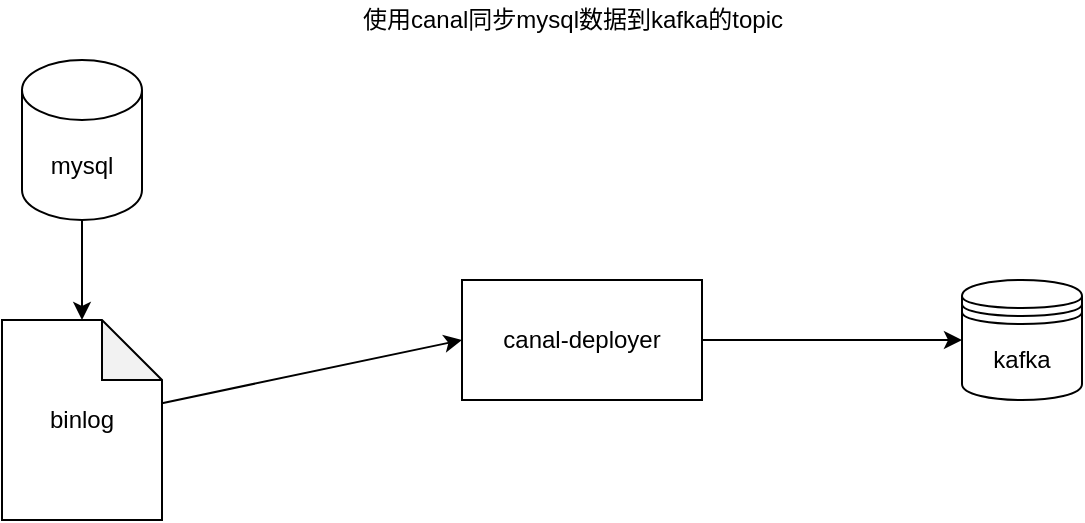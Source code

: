 <mxfile>
    <diagram id="uCGASAALNa3g-wUJUN2T" name="Page-1">
        <mxGraphModel dx="2074" dy="1086" grid="1" gridSize="10" guides="1" tooltips="1" connect="1" arrows="1" fold="1" page="1" pageScale="1" pageWidth="850" pageHeight="1100" math="0" shadow="0">
            <root>
                <mxCell id="0"/>
                <mxCell id="1" parent="0"/>
                <mxCell id="6" style="edgeStyle=none;html=1;" parent="1" target="3" edge="1">
                    <mxGeometry relative="1" as="geometry">
                        <mxPoint x="150" y="520" as="sourcePoint"/>
                    </mxGeometry>
                </mxCell>
                <mxCell id="7" style="edgeStyle=none;html=1;entryX=0;entryY=0.5;entryDx=0;entryDy=0;" parent="1" source="3" target="4" edge="1">
                    <mxGeometry relative="1" as="geometry"/>
                </mxCell>
                <mxCell id="3" value="binlog" style="shape=note;whiteSpace=wrap;html=1;backgroundOutline=1;darkOpacity=0.05;" parent="1" vertex="1">
                    <mxGeometry x="110" y="570" width="80" height="100" as="geometry"/>
                </mxCell>
                <mxCell id="13" style="edgeStyle=none;html=1;entryX=0;entryY=0.5;entryDx=0;entryDy=0;" parent="1" source="4" target="11" edge="1">
                    <mxGeometry relative="1" as="geometry">
                        <mxPoint x="400" y="580" as="targetPoint"/>
                    </mxGeometry>
                </mxCell>
                <mxCell id="4" value="canal-deployer" style="rounded=0;whiteSpace=wrap;html=1;" parent="1" vertex="1">
                    <mxGeometry x="340" y="550" width="120" height="60" as="geometry"/>
                </mxCell>
                <mxCell id="9" value="使用canal同步mysql数据到kafka的topic" style="text;html=1;align=center;verticalAlign=middle;resizable=0;points=[];autosize=1;strokeColor=none;fillColor=none;" parent="1" vertex="1">
                    <mxGeometry x="280" y="410" width="230" height="20" as="geometry"/>
                </mxCell>
                <mxCell id="10" value="mysql" style="shape=cylinder3;whiteSpace=wrap;html=1;boundedLbl=1;backgroundOutline=1;size=15;" parent="1" vertex="1">
                    <mxGeometry x="120" y="440" width="60" height="80" as="geometry"/>
                </mxCell>
                <mxCell id="11" value="kafka" style="shape=datastore;whiteSpace=wrap;html=1;" parent="1" vertex="1">
                    <mxGeometry x="590" y="550" width="60" height="60" as="geometry"/>
                </mxCell>
            </root>
        </mxGraphModel>
    </diagram>
</mxfile>